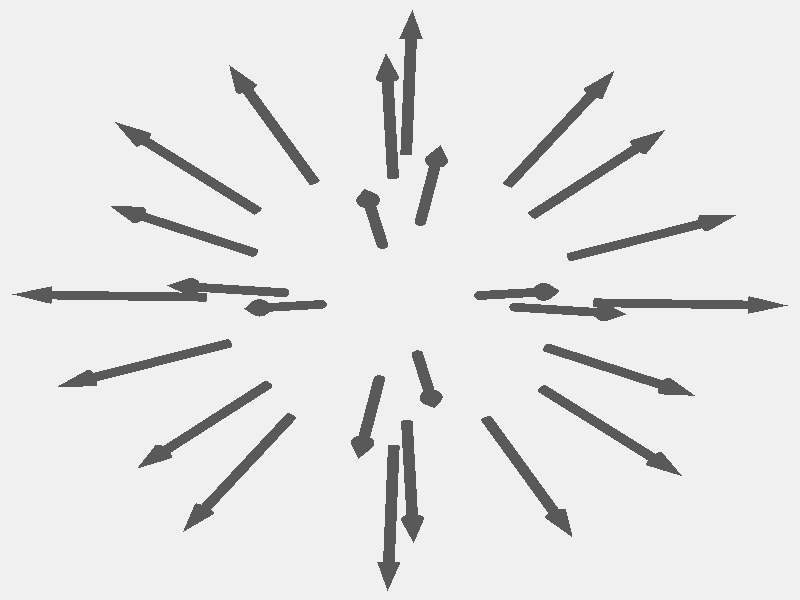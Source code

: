 #version 3.7;
global_settings {
        ambient_light rgb <0.200000002980232, 0.200000002980232, 0.200000002980232>
        max_trace_level 15
        assumed_gamma 1.0
}

background { color rgb <0.87,0.87,0.87> }

camera {
	perspective
	location <6,-4,-11>
	angle 1.8
	up <0.605338017703169, -0.633160973095729, 0.48236196623663>
	right <0.722809607772331, 0.691047227700111, 0> 
	direction <-6,4,11> }

light_source {
	<34.4641675666881, -6.16930821906754, -13.8938339481231>
	color rgb <1, 1, 1>
	fade_distance 51.6193694794703
	fade_power 0
	parallel
	point_at <-34.4641675666881, 6.16930821906754, 13.8938339481231>
}

light_source {
	<-8.28951684750327, -21.2083994998063, 20.0190075444017>
	color rgb <0.300000011920929, 0.300000011920929, 0.300000011920929>
	fade_distance 51.6193694794703
	fade_power 0
	parallel
	point_at <8.28951684750327, 21.2083994998063, -20.0190075444017>
}

#default {
	finish {ambient .8 diffuse 1 specular 1 roughness .005 metallic 0.5}
}

union {
cylinder {
<0.1, 0.0, 0.0>, <0.18000000000000002, 0.0, 0.0>, 0.003
pigment { rgbt <0.1, 0.1, 0.1, 0> }
}cone {
<0.18000000000000002, 0.0,  0.0>, 0.006 <0.2, 0.0, 0.0>, 0.0 
pigment { rgbt <0.1, 0.1, 0.1, 0> }
}cylinder {
<-0.1, -0.0, -0.0>, <-0.18000000000000002, -0.0, -0.0>, 0.003
pigment { rgbt <0.1, 0.1, 0.1, 0> }
}cone {
<-0.18000000000000002, -0.0,  -0.0>, 0.006 <-0.2, -0.0, -0.0>, 0.0 
pigment { rgbt <0.1, 0.1, 0.1, 0> }
}cylinder {
<0.0, 0.1, 0.0>, <0.0, 0.18000000000000002, 0.0>, 0.003
pigment { rgbt <0.1, 0.1, 0.1, 0> }
}cone {
<0.0, 0.18000000000000002,  0.0>, 0.006 <0.0, 0.2, 0.0>, 0.0 
pigment { rgbt <0.1, 0.1, 0.1, 0> }
}cylinder {
<-0.0, -0.1, -0.0>, <-0.0, -0.18000000000000002, -0.0>, 0.003
pigment { rgbt <0.1, 0.1, 0.1, 0> }
}cone {
<-0.0, -0.18000000000000002,  -0.0>, 0.006 <-0.0, -0.2, -0.0>, 0.0 
pigment { rgbt <0.1, 0.1, 0.1, 0> }
}cylinder {
<0.0, 0.0, 0.1>, <0.0, 0.0, 0.18000000000000002>, 0.003
pigment { rgbt <0.1, 0.1, 0.1, 0> }
}cone {
<0.0, 0.0,  0.18000000000000002>, 0.006 <0.0, 0.0, 0.2>, 0.0 
pigment { rgbt <0.1, 0.1, 0.1, 0> }
}cylinder {
<-0.0, -0.0, -0.1>, <-0.0, -0.0, -0.18000000000000002>, 0.003
pigment { rgbt <0.1, 0.1, 0.1, 0> }
}cone {
<-0.0, -0.0,  -0.18000000000000002>, 0.006 <-0.0, -0.0, -0.2>, 0.0 
pigment { rgbt <0.1, 0.1, 0.1, 0> }
}cylinder {
<0.05773502691896258, 0.05773502691896258, 0.05773502691896258>, <0.10392304845413265, 0.10392304845413265, 0.10392304845413265>, 0.003
pigment { rgbt <0.1, 0.1, 0.1, 0> }
}cone {
<0.10392304845413265, 0.10392304845413265,  0.10392304845413265>, 0.006 <0.11547005383792516, 0.11547005383792516, 0.11547005383792516>, 0.0 
pigment { rgbt <0.1, 0.1, 0.1, 0> }
}cylinder {
<-0.05773502691896258, -0.05773502691896258, -0.05773502691896258>, <-0.10392304845413265, -0.10392304845413265, -0.10392304845413265>, 0.003
pigment { rgbt <0.1, 0.1, 0.1, 0> }
}cone {
<-0.10392304845413265, -0.10392304845413265,  -0.10392304845413265>, 0.006 <-0.11547005383792516, -0.11547005383792516, -0.11547005383792516>, 0.0 
pigment { rgbt <0.1, 0.1, 0.1, 0> }
}cylinder {
<0.05773502691896258, 0.05773502691896258, -0.05773502691896258>, <0.10392304845413265, 0.10392304845413265, -0.10392304845413265>, 0.003
pigment { rgbt <0.1, 0.1, 0.1, 0> }
}cone {
<0.10392304845413265, 0.10392304845413265,  -0.10392304845413265>, 0.006 <0.11547005383792516, 0.11547005383792516, -0.11547005383792516>, 0.0 
pigment { rgbt <0.1, 0.1, 0.1, 0> }
}cylinder {
<-0.05773502691896258, -0.05773502691896258, 0.05773502691896258>, <-0.10392304845413265, -0.10392304845413265, 0.10392304845413265>, 0.003
pigment { rgbt <0.1, 0.1, 0.1, 0> }
}cone {
<-0.10392304845413265, -0.10392304845413265,  0.10392304845413265>, 0.006 <-0.11547005383792516, -0.11547005383792516, 0.11547005383792516>, 0.0 
pigment { rgbt <0.1, 0.1, 0.1, 0> }
}cylinder {
<0.05773502691896258, -0.05773502691896258, 0.05773502691896258>, <0.10392304845413265, -0.10392304845413265, 0.10392304845413265>, 0.003
pigment { rgbt <0.1, 0.1, 0.1, 0> }
}cone {
<0.10392304845413265, -0.10392304845413265,  0.10392304845413265>, 0.006 <0.11547005383792516, -0.11547005383792516, 0.11547005383792516>, 0.0 
pigment { rgbt <0.1, 0.1, 0.1, 0> }
}cylinder {
<-0.05773502691896258, 0.05773502691896258, -0.05773502691896258>, <-0.10392304845413265, 0.10392304845413265, -0.10392304845413265>, 0.003
pigment { rgbt <0.1, 0.1, 0.1, 0> }
}cone {
<-0.10392304845413265, 0.10392304845413265,  -0.10392304845413265>, 0.006 <-0.11547005383792516, 0.11547005383792516, -0.11547005383792516>, 0.0 
pigment { rgbt <0.1, 0.1, 0.1, 0> }
}cylinder {
<0.05773502691896258, -0.05773502691896258, -0.05773502691896258>, <0.10392304845413265, -0.10392304845413265, -0.10392304845413265>, 0.003
pigment { rgbt <0.1, 0.1, 0.1, 0> }
}cone {
<0.10392304845413265, -0.10392304845413265,  -0.10392304845413265>, 0.006 <0.11547005383792516, -0.11547005383792516, -0.11547005383792516>, 0.0 
pigment { rgbt <0.1, 0.1, 0.1, 0> }
}cylinder {
<-0.05773502691896258, 0.05773502691896258, 0.05773502691896258>, <-0.10392304845413265, 0.10392304845413265, 0.10392304845413265>, 0.003
pigment { rgbt <0.1, 0.1, 0.1, 0> }
}cone {
<-0.10392304845413265, 0.10392304845413265,  0.10392304845413265>, 0.006 <-0.11547005383792516, 0.11547005383792516, 0.11547005383792516>, 0.0 
pigment { rgbt <0.1, 0.1, 0.1, 0> }
}cylinder {
<0.07071067811865475, 0.07071067811865475, 0.0>, <0.12727922061357855, 0.12727922061357855, 0.0>, 0.003
pigment { rgbt <0.1, 0.1, 0.1, 0> }
}cone {
<0.12727922061357855, 0.12727922061357855,  0.0>, 0.006 <0.1414213562373095, 0.1414213562373095, 0.0>, 0.0 
pigment { rgbt <0.1, 0.1, 0.1, 0> }
}cylinder {
<-0.07071067811865475, -0.07071067811865475, -0.0>, <-0.12727922061357855, -0.12727922061357855, -0.0>, 0.003
pigment { rgbt <0.1, 0.1, 0.1, 0> }
}cone {
<-0.12727922061357855, -0.12727922061357855,  -0.0>, 0.006 <-0.1414213562373095, -0.1414213562373095, -0.0>, 0.0 
pigment { rgbt <0.1, 0.1, 0.1, 0> }
}cylinder {
<0.07071067811865475, 0.0, 0.07071067811865475>, <0.12727922061357855, 0.0, 0.12727922061357855>, 0.003
pigment { rgbt <0.1, 0.1, 0.1, 0> }
}cone {
<0.12727922061357855, 0.0,  0.12727922061357855>, 0.006 <0.1414213562373095, 0.0, 0.1414213562373095>, 0.0 
pigment { rgbt <0.1, 0.1, 0.1, 0> }
}cylinder {
<-0.07071067811865475, -0.0, -0.07071067811865475>, <-0.12727922061357855, -0.0, -0.12727922061357855>, 0.003
pigment { rgbt <0.1, 0.1, 0.1, 0> }
}cone {
<-0.12727922061357855, -0.0,  -0.12727922061357855>, 0.006 <-0.1414213562373095, -0.0, -0.1414213562373095>, 0.0 
pigment { rgbt <0.1, 0.1, 0.1, 0> }
}cylinder {
<0.0, 0.07071067811865475, 0.07071067811865475>, <0.0, 0.12727922061357855, 0.12727922061357855>, 0.003
pigment { rgbt <0.1, 0.1, 0.1, 0> }
}cone {
<0.0, 0.12727922061357855,  0.12727922061357855>, 0.006 <0.0, 0.1414213562373095, 0.1414213562373095>, 0.0 
pigment { rgbt <0.1, 0.1, 0.1, 0> }
}cylinder {
<-0.0, -0.07071067811865475, -0.07071067811865475>, <-0.0, -0.12727922061357855, -0.12727922061357855>, 0.003
pigment { rgbt <0.1, 0.1, 0.1, 0> }
}cone {
<-0.0, -0.12727922061357855,  -0.12727922061357855>, 0.006 <-0.0, -0.1414213562373095, -0.1414213562373095>, 0.0 
pigment { rgbt <0.1, 0.1, 0.1, 0> }
}cylinder {
<0.07071067811865475, -0.07071067811865475, 0.0>, <0.12727922061357855, -0.12727922061357855, 0.0>, 0.003
pigment { rgbt <0.1, 0.1, 0.1, 0> }
}cone {
<0.12727922061357855, -0.12727922061357855,  0.0>, 0.006 <0.1414213562373095, -0.1414213562373095, 0.0>, 0.0 
pigment { rgbt <0.1, 0.1, 0.1, 0> }
}cylinder {
<-0.07071067811865475, 0.07071067811865475, -0.0>, <-0.12727922061357855, 0.12727922061357855, -0.0>, 0.003
pigment { rgbt <0.1, 0.1, 0.1, 0> }
}cone {
<-0.12727922061357855, 0.12727922061357855,  -0.0>, 0.006 <-0.1414213562373095, 0.1414213562373095, -0.0>, 0.0 
pigment { rgbt <0.1, 0.1, 0.1, 0> }
}cylinder {
<-0.07071067811865475, 0.0, 0.07071067811865475>, <-0.12727922061357855, 0.0, 0.12727922061357855>, 0.003
pigment { rgbt <0.1, 0.1, 0.1, 0> }
}cone {
<-0.12727922061357855, 0.0,  0.12727922061357855>, 0.006 <-0.1414213562373095, 0.0, 0.1414213562373095>, 0.0 
pigment { rgbt <0.1, 0.1, 0.1, 0> }
}cylinder {
<0.07071067811865475, -0.0, -0.07071067811865475>, <0.12727922061357855, -0.0, -0.12727922061357855>, 0.003
pigment { rgbt <0.1, 0.1, 0.1, 0> }
}cone {
<0.12727922061357855, -0.0,  -0.12727922061357855>, 0.006 <0.1414213562373095, -0.0, -0.1414213562373095>, 0.0 
pigment { rgbt <0.1, 0.1, 0.1, 0> }
}cylinder {
<0.0, -0.07071067811865475, 0.07071067811865475>, <0.0, -0.12727922061357855, 0.12727922061357855>, 0.003
pigment { rgbt <0.1, 0.1, 0.1, 0> }
}cone {
<0.0, -0.12727922061357855,  0.12727922061357855>, 0.006 <0.0, -0.1414213562373095, 0.1414213562373095>, 0.0 
pigment { rgbt <0.1, 0.1, 0.1, 0> }
}cylinder {
<-0.0, 0.07071067811865475, -0.07071067811865475>, <-0.0, 0.12727922061357855, -0.12727922061357855>, 0.003
pigment { rgbt <0.1, 0.1, 0.1, 0> }
}cone {
<-0.0, 0.12727922061357855,  -0.12727922061357855>, 0.006 <-0.0, 0.1414213562373095, -0.1414213562373095>, 0.0 
pigment { rgbt <0.1, 0.1, 0.1, 0> }
}
}
merge {
}
